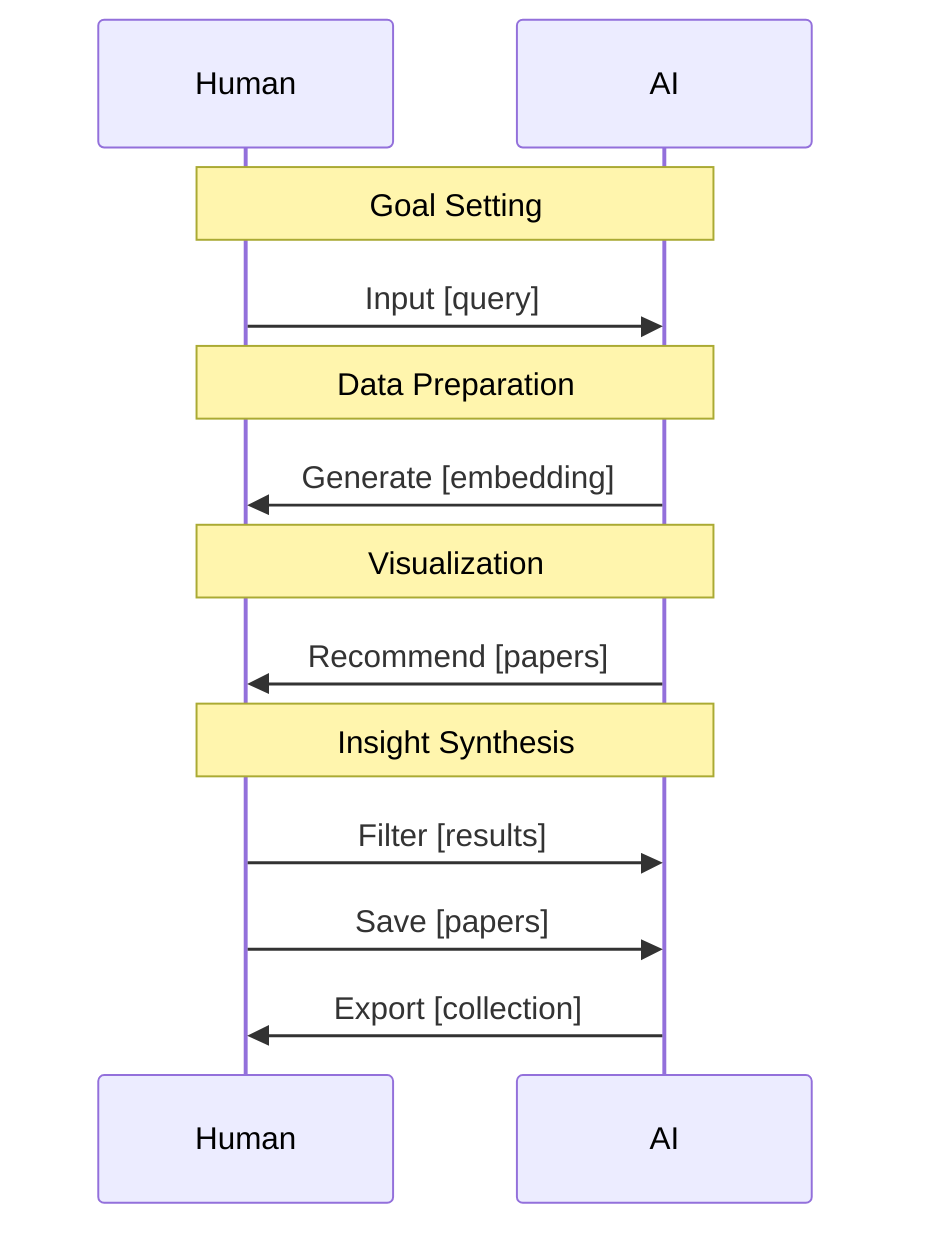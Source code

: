 sequenceDiagram
    participant H as Human
    participant A as AI

    note over H,A: Goal Setting
    H ->> A: Input [query]

    note over H,A: Data Preparation
    A ->> H: Generate [embedding]

    note over H,A: Visualization
    A ->> H: Recommend [papers]

    note over H,A: Insight Synthesis
    H ->> A: Filter [results]
    H ->> A: Save [papers]
    A ->> H: Export [collection]